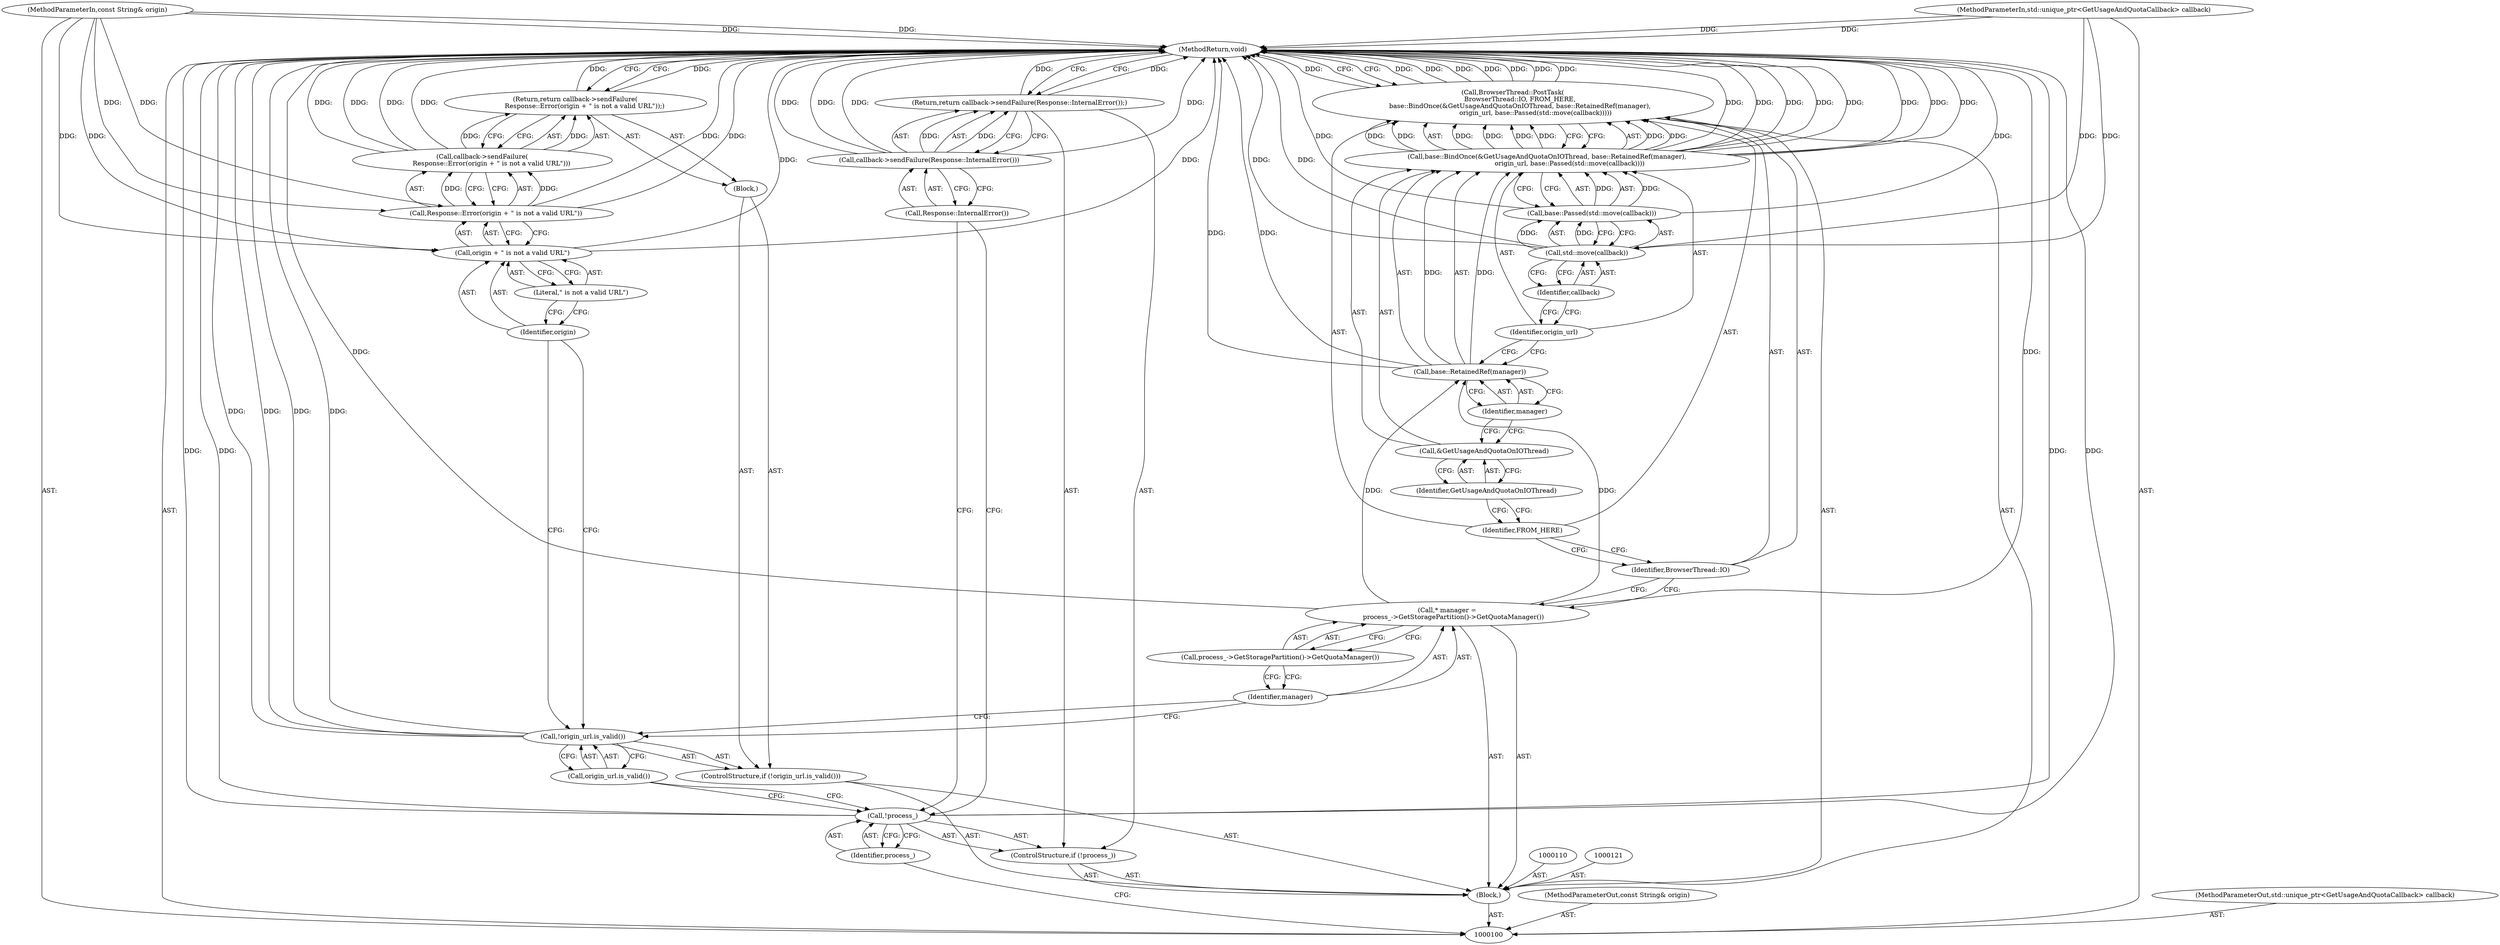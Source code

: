 digraph "1_Chrome_3c8e4852477d5b1e2da877808c998dc57db9460f_32" {
"1000137" [label="(MethodReturn,void)"];
"1000118" [label="(Call,origin + \" is not a valid URL\")"];
"1000119" [label="(Identifier,origin)"];
"1000120" [label="(Literal,\" is not a valid URL\")"];
"1000117" [label="(Call,Response::Error(origin + \" is not a valid URL\"))"];
"1000122" [label="(Call,* manager =\n      process_->GetStoragePartition()->GetQuotaManager())"];
"1000123" [label="(Identifier,manager)"];
"1000124" [label="(Call,process_->GetStoragePartition()->GetQuotaManager())"];
"1000125" [label="(Call,BrowserThread::PostTask(\n       BrowserThread::IO, FROM_HERE,\n       base::BindOnce(&GetUsageAndQuotaOnIOThread, base::RetainedRef(manager),\n                      origin_url, base::Passed(std::move(callback)))))"];
"1000127" [label="(Identifier,FROM_HERE)"];
"1000126" [label="(Identifier,BrowserThread::IO)"];
"1000129" [label="(Call,&GetUsageAndQuotaOnIOThread)"];
"1000130" [label="(Identifier,GetUsageAndQuotaOnIOThread)"];
"1000131" [label="(Call,base::RetainedRef(manager))"];
"1000132" [label="(Identifier,manager)"];
"1000128" [label="(Call,base::BindOnce(&GetUsageAndQuotaOnIOThread, base::RetainedRef(manager),\n                      origin_url, base::Passed(std::move(callback))))"];
"1000133" [label="(Identifier,origin_url)"];
"1000134" [label="(Call,base::Passed(std::move(callback)))"];
"1000135" [label="(Call,std::move(callback))"];
"1000136" [label="(Identifier,callback)"];
"1000101" [label="(MethodParameterIn,const String& origin)"];
"1000206" [label="(MethodParameterOut,const String& origin)"];
"1000102" [label="(MethodParameterIn,std::unique_ptr<GetUsageAndQuotaCallback> callback)"];
"1000207" [label="(MethodParameterOut,std::unique_ptr<GetUsageAndQuotaCallback> callback)"];
"1000103" [label="(Block,)"];
"1000104" [label="(ControlStructure,if (!process_))"];
"1000105" [label="(Call,!process_)"];
"1000106" [label="(Identifier,process_)"];
"1000108" [label="(Call,callback->sendFailure(Response::InternalError()))"];
"1000109" [label="(Call,Response::InternalError())"];
"1000107" [label="(Return,return callback->sendFailure(Response::InternalError());)"];
"1000111" [label="(ControlStructure,if (!origin_url.is_valid()))"];
"1000114" [label="(Block,)"];
"1000112" [label="(Call,!origin_url.is_valid())"];
"1000113" [label="(Call,origin_url.is_valid())"];
"1000116" [label="(Call,callback->sendFailure(\n         Response::Error(origin + \" is not a valid URL\")))"];
"1000115" [label="(Return,return callback->sendFailure(\n         Response::Error(origin + \" is not a valid URL\"));)"];
"1000137" -> "1000100"  [label="AST: "];
"1000137" -> "1000107"  [label="CFG: "];
"1000137" -> "1000115"  [label="CFG: "];
"1000137" -> "1000125"  [label="CFG: "];
"1000116" -> "1000137"  [label="DDG: "];
"1000116" -> "1000137"  [label="DDG: "];
"1000125" -> "1000137"  [label="DDG: "];
"1000125" -> "1000137"  [label="DDG: "];
"1000125" -> "1000137"  [label="DDG: "];
"1000125" -> "1000137"  [label="DDG: "];
"1000108" -> "1000137"  [label="DDG: "];
"1000108" -> "1000137"  [label="DDG: "];
"1000105" -> "1000137"  [label="DDG: "];
"1000105" -> "1000137"  [label="DDG: "];
"1000131" -> "1000137"  [label="DDG: "];
"1000117" -> "1000137"  [label="DDG: "];
"1000118" -> "1000137"  [label="DDG: "];
"1000128" -> "1000137"  [label="DDG: "];
"1000128" -> "1000137"  [label="DDG: "];
"1000128" -> "1000137"  [label="DDG: "];
"1000128" -> "1000137"  [label="DDG: "];
"1000102" -> "1000137"  [label="DDG: "];
"1000112" -> "1000137"  [label="DDG: "];
"1000112" -> "1000137"  [label="DDG: "];
"1000134" -> "1000137"  [label="DDG: "];
"1000101" -> "1000137"  [label="DDG: "];
"1000135" -> "1000137"  [label="DDG: "];
"1000122" -> "1000137"  [label="DDG: "];
"1000115" -> "1000137"  [label="DDG: "];
"1000107" -> "1000137"  [label="DDG: "];
"1000118" -> "1000117"  [label="AST: "];
"1000118" -> "1000120"  [label="CFG: "];
"1000119" -> "1000118"  [label="AST: "];
"1000120" -> "1000118"  [label="AST: "];
"1000117" -> "1000118"  [label="CFG: "];
"1000118" -> "1000137"  [label="DDG: "];
"1000101" -> "1000118"  [label="DDG: "];
"1000119" -> "1000118"  [label="AST: "];
"1000119" -> "1000112"  [label="CFG: "];
"1000120" -> "1000119"  [label="CFG: "];
"1000120" -> "1000118"  [label="AST: "];
"1000120" -> "1000119"  [label="CFG: "];
"1000118" -> "1000120"  [label="CFG: "];
"1000117" -> "1000116"  [label="AST: "];
"1000117" -> "1000118"  [label="CFG: "];
"1000118" -> "1000117"  [label="AST: "];
"1000116" -> "1000117"  [label="CFG: "];
"1000117" -> "1000137"  [label="DDG: "];
"1000117" -> "1000116"  [label="DDG: "];
"1000101" -> "1000117"  [label="DDG: "];
"1000122" -> "1000103"  [label="AST: "];
"1000122" -> "1000124"  [label="CFG: "];
"1000123" -> "1000122"  [label="AST: "];
"1000124" -> "1000122"  [label="AST: "];
"1000126" -> "1000122"  [label="CFG: "];
"1000122" -> "1000137"  [label="DDG: "];
"1000122" -> "1000131"  [label="DDG: "];
"1000123" -> "1000122"  [label="AST: "];
"1000123" -> "1000112"  [label="CFG: "];
"1000124" -> "1000123"  [label="CFG: "];
"1000124" -> "1000122"  [label="AST: "];
"1000124" -> "1000123"  [label="CFG: "];
"1000122" -> "1000124"  [label="CFG: "];
"1000125" -> "1000103"  [label="AST: "];
"1000125" -> "1000128"  [label="CFG: "];
"1000126" -> "1000125"  [label="AST: "];
"1000127" -> "1000125"  [label="AST: "];
"1000128" -> "1000125"  [label="AST: "];
"1000137" -> "1000125"  [label="CFG: "];
"1000125" -> "1000137"  [label="DDG: "];
"1000125" -> "1000137"  [label="DDG: "];
"1000125" -> "1000137"  [label="DDG: "];
"1000125" -> "1000137"  [label="DDG: "];
"1000128" -> "1000125"  [label="DDG: "];
"1000128" -> "1000125"  [label="DDG: "];
"1000128" -> "1000125"  [label="DDG: "];
"1000128" -> "1000125"  [label="DDG: "];
"1000127" -> "1000125"  [label="AST: "];
"1000127" -> "1000126"  [label="CFG: "];
"1000130" -> "1000127"  [label="CFG: "];
"1000126" -> "1000125"  [label="AST: "];
"1000126" -> "1000122"  [label="CFG: "];
"1000127" -> "1000126"  [label="CFG: "];
"1000129" -> "1000128"  [label="AST: "];
"1000129" -> "1000130"  [label="CFG: "];
"1000130" -> "1000129"  [label="AST: "];
"1000132" -> "1000129"  [label="CFG: "];
"1000130" -> "1000129"  [label="AST: "];
"1000130" -> "1000127"  [label="CFG: "];
"1000129" -> "1000130"  [label="CFG: "];
"1000131" -> "1000128"  [label="AST: "];
"1000131" -> "1000132"  [label="CFG: "];
"1000132" -> "1000131"  [label="AST: "];
"1000133" -> "1000131"  [label="CFG: "];
"1000131" -> "1000137"  [label="DDG: "];
"1000131" -> "1000128"  [label="DDG: "];
"1000122" -> "1000131"  [label="DDG: "];
"1000132" -> "1000131"  [label="AST: "];
"1000132" -> "1000129"  [label="CFG: "];
"1000131" -> "1000132"  [label="CFG: "];
"1000128" -> "1000125"  [label="AST: "];
"1000128" -> "1000134"  [label="CFG: "];
"1000129" -> "1000128"  [label="AST: "];
"1000131" -> "1000128"  [label="AST: "];
"1000133" -> "1000128"  [label="AST: "];
"1000134" -> "1000128"  [label="AST: "];
"1000125" -> "1000128"  [label="CFG: "];
"1000128" -> "1000137"  [label="DDG: "];
"1000128" -> "1000137"  [label="DDG: "];
"1000128" -> "1000137"  [label="DDG: "];
"1000128" -> "1000137"  [label="DDG: "];
"1000128" -> "1000125"  [label="DDG: "];
"1000128" -> "1000125"  [label="DDG: "];
"1000128" -> "1000125"  [label="DDG: "];
"1000128" -> "1000125"  [label="DDG: "];
"1000131" -> "1000128"  [label="DDG: "];
"1000134" -> "1000128"  [label="DDG: "];
"1000133" -> "1000128"  [label="AST: "];
"1000133" -> "1000131"  [label="CFG: "];
"1000136" -> "1000133"  [label="CFG: "];
"1000134" -> "1000128"  [label="AST: "];
"1000134" -> "1000135"  [label="CFG: "];
"1000135" -> "1000134"  [label="AST: "];
"1000128" -> "1000134"  [label="CFG: "];
"1000134" -> "1000137"  [label="DDG: "];
"1000134" -> "1000128"  [label="DDG: "];
"1000135" -> "1000134"  [label="DDG: "];
"1000135" -> "1000134"  [label="AST: "];
"1000135" -> "1000136"  [label="CFG: "];
"1000136" -> "1000135"  [label="AST: "];
"1000134" -> "1000135"  [label="CFG: "];
"1000135" -> "1000137"  [label="DDG: "];
"1000135" -> "1000134"  [label="DDG: "];
"1000102" -> "1000135"  [label="DDG: "];
"1000136" -> "1000135"  [label="AST: "];
"1000136" -> "1000133"  [label="CFG: "];
"1000135" -> "1000136"  [label="CFG: "];
"1000101" -> "1000100"  [label="AST: "];
"1000101" -> "1000137"  [label="DDG: "];
"1000101" -> "1000117"  [label="DDG: "];
"1000101" -> "1000118"  [label="DDG: "];
"1000206" -> "1000100"  [label="AST: "];
"1000102" -> "1000100"  [label="AST: "];
"1000102" -> "1000137"  [label="DDG: "];
"1000102" -> "1000135"  [label="DDG: "];
"1000207" -> "1000100"  [label="AST: "];
"1000103" -> "1000100"  [label="AST: "];
"1000104" -> "1000103"  [label="AST: "];
"1000110" -> "1000103"  [label="AST: "];
"1000111" -> "1000103"  [label="AST: "];
"1000121" -> "1000103"  [label="AST: "];
"1000122" -> "1000103"  [label="AST: "];
"1000125" -> "1000103"  [label="AST: "];
"1000104" -> "1000103"  [label="AST: "];
"1000105" -> "1000104"  [label="AST: "];
"1000107" -> "1000104"  [label="AST: "];
"1000105" -> "1000104"  [label="AST: "];
"1000105" -> "1000106"  [label="CFG: "];
"1000106" -> "1000105"  [label="AST: "];
"1000109" -> "1000105"  [label="CFG: "];
"1000113" -> "1000105"  [label="CFG: "];
"1000105" -> "1000137"  [label="DDG: "];
"1000105" -> "1000137"  [label="DDG: "];
"1000106" -> "1000105"  [label="AST: "];
"1000106" -> "1000100"  [label="CFG: "];
"1000105" -> "1000106"  [label="CFG: "];
"1000108" -> "1000107"  [label="AST: "];
"1000108" -> "1000109"  [label="CFG: "];
"1000109" -> "1000108"  [label="AST: "];
"1000107" -> "1000108"  [label="CFG: "];
"1000108" -> "1000137"  [label="DDG: "];
"1000108" -> "1000137"  [label="DDG: "];
"1000108" -> "1000107"  [label="DDG: "];
"1000109" -> "1000108"  [label="AST: "];
"1000109" -> "1000105"  [label="CFG: "];
"1000108" -> "1000109"  [label="CFG: "];
"1000107" -> "1000104"  [label="AST: "];
"1000107" -> "1000108"  [label="CFG: "];
"1000108" -> "1000107"  [label="AST: "];
"1000137" -> "1000107"  [label="CFG: "];
"1000107" -> "1000137"  [label="DDG: "];
"1000108" -> "1000107"  [label="DDG: "];
"1000111" -> "1000103"  [label="AST: "];
"1000112" -> "1000111"  [label="AST: "];
"1000114" -> "1000111"  [label="AST: "];
"1000114" -> "1000111"  [label="AST: "];
"1000115" -> "1000114"  [label="AST: "];
"1000112" -> "1000111"  [label="AST: "];
"1000112" -> "1000113"  [label="CFG: "];
"1000113" -> "1000112"  [label="AST: "];
"1000119" -> "1000112"  [label="CFG: "];
"1000123" -> "1000112"  [label="CFG: "];
"1000112" -> "1000137"  [label="DDG: "];
"1000112" -> "1000137"  [label="DDG: "];
"1000113" -> "1000112"  [label="AST: "];
"1000113" -> "1000105"  [label="CFG: "];
"1000112" -> "1000113"  [label="CFG: "];
"1000116" -> "1000115"  [label="AST: "];
"1000116" -> "1000117"  [label="CFG: "];
"1000117" -> "1000116"  [label="AST: "];
"1000115" -> "1000116"  [label="CFG: "];
"1000116" -> "1000137"  [label="DDG: "];
"1000116" -> "1000137"  [label="DDG: "];
"1000116" -> "1000115"  [label="DDG: "];
"1000117" -> "1000116"  [label="DDG: "];
"1000115" -> "1000114"  [label="AST: "];
"1000115" -> "1000116"  [label="CFG: "];
"1000116" -> "1000115"  [label="AST: "];
"1000137" -> "1000115"  [label="CFG: "];
"1000115" -> "1000137"  [label="DDG: "];
"1000116" -> "1000115"  [label="DDG: "];
}
